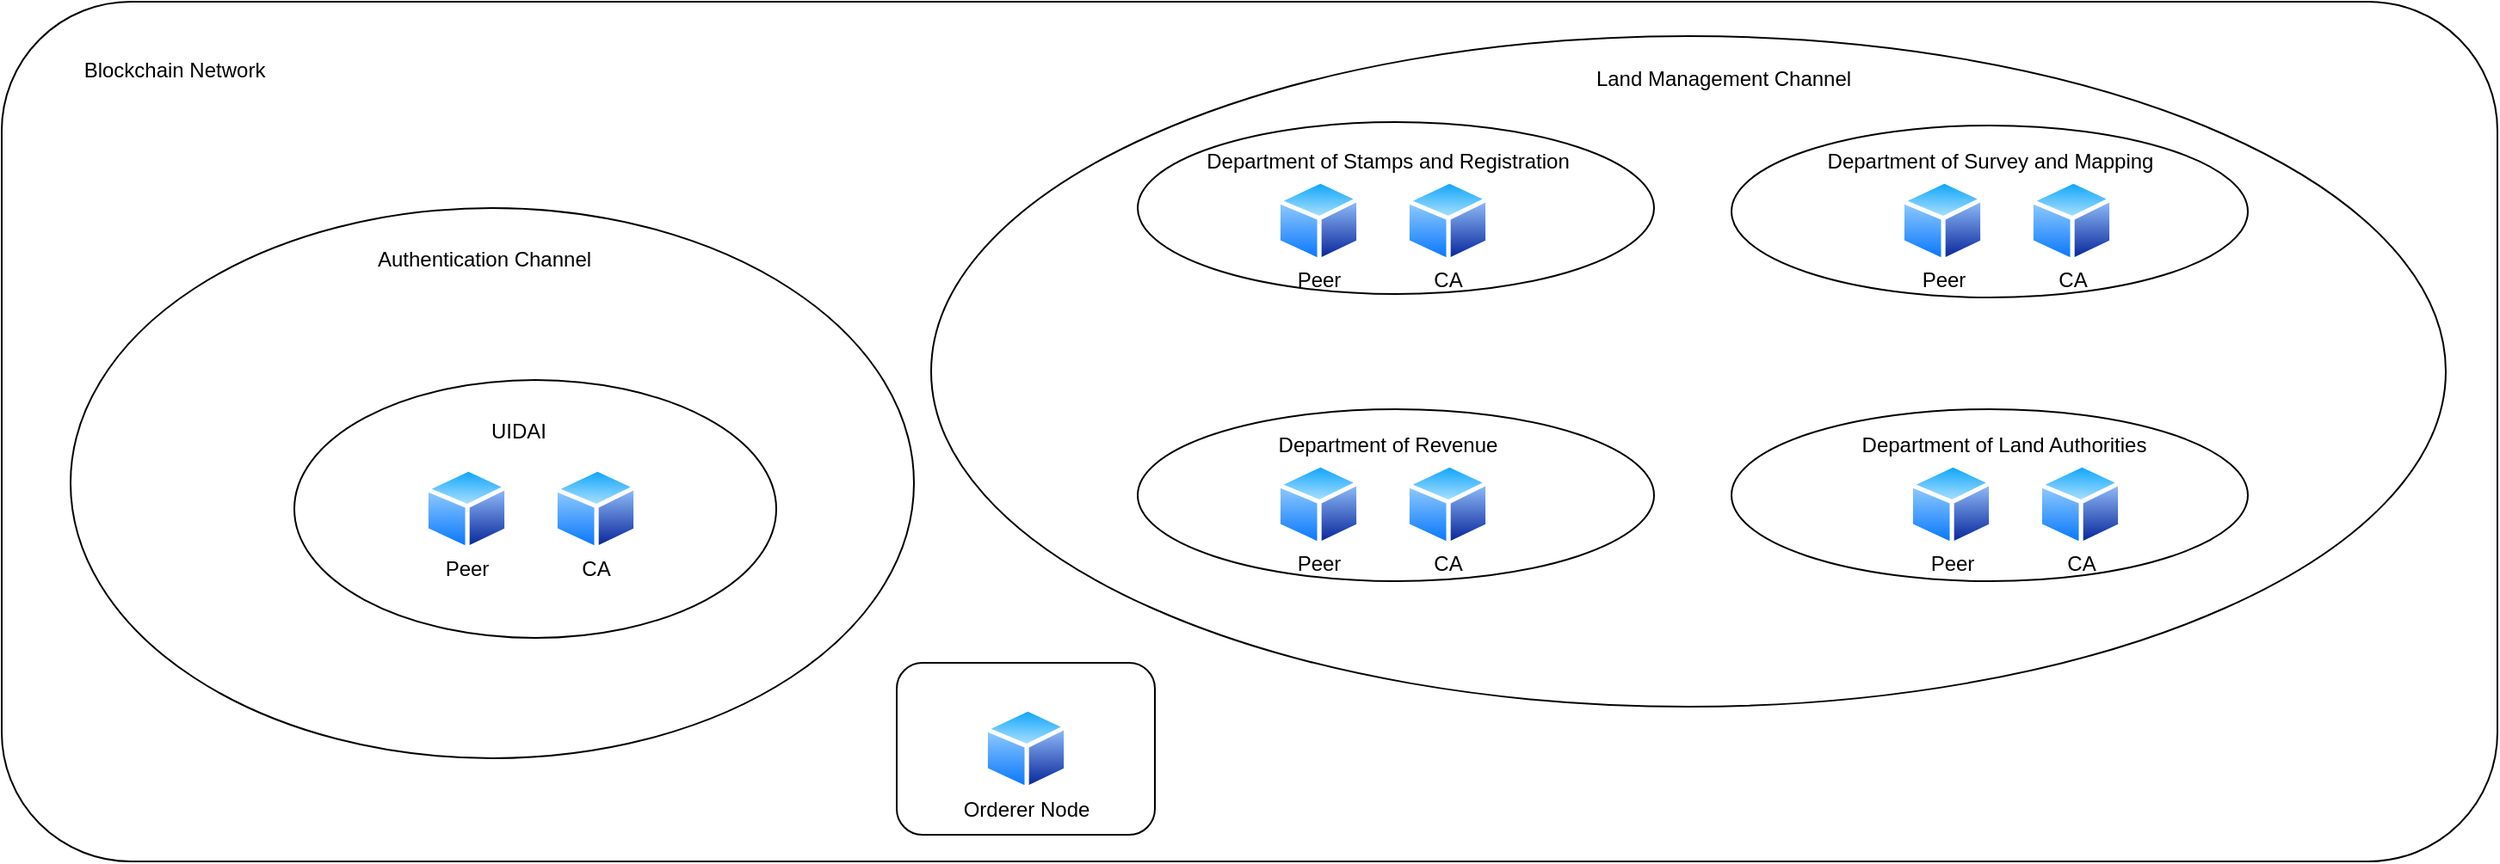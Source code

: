 <mxfile version="15.8.7" type="device"><diagram id="JXrX7koPT2EuZq4c_R1y" name="Page-1"><mxGraphModel dx="428" dy="802" grid="1" gridSize="10" guides="1" tooltips="1" connect="1" arrows="1" fold="1" page="1" pageScale="1" pageWidth="827" pageHeight="1169" math="0" shadow="0"><root><mxCell id="0"/><mxCell id="1" parent="0"/><mxCell id="CvUJp37mHaluEYq9Momf-1" value="" style="rounded=1;whiteSpace=wrap;html=1;" vertex="1" parent="1"><mxGeometry x="60" y="380" width="1450" height="500" as="geometry"/></mxCell><mxCell id="CvUJp37mHaluEYq9Momf-2" value="Blockchain Network" style="text;html=1;align=center;verticalAlign=middle;resizable=0;points=[];autosize=1;strokeColor=none;fillColor=none;" vertex="1" parent="1"><mxGeometry x="100" y="410" width="120" height="20" as="geometry"/></mxCell><mxCell id="CvUJp37mHaluEYq9Momf-3" value="" style="ellipse;whiteSpace=wrap;html=1;" vertex="1" parent="1"><mxGeometry x="100" y="500" width="490" height="320" as="geometry"/></mxCell><mxCell id="CvUJp37mHaluEYq9Momf-5" value="" style="rounded=1;whiteSpace=wrap;html=1;" vertex="1" parent="1"><mxGeometry x="580" y="764.5" width="150" height="100" as="geometry"/></mxCell><mxCell id="CvUJp37mHaluEYq9Momf-8" value="" style="aspect=fixed;perimeter=ellipsePerimeter;html=1;align=center;shadow=0;dashed=0;spacingTop=3;image;image=img/lib/active_directory/generic_node.svg;" vertex="1" parent="1"><mxGeometry x="630" y="790" width="50" height="49" as="geometry"/></mxCell><mxCell id="CvUJp37mHaluEYq9Momf-9" value="Orderer Node" style="text;html=1;align=center;verticalAlign=middle;resizable=0;points=[];autosize=1;strokeColor=none;fillColor=none;" vertex="1" parent="1"><mxGeometry x="610" y="840" width="90" height="20" as="geometry"/></mxCell><mxCell id="CvUJp37mHaluEYq9Momf-10" value="" style="ellipse;whiteSpace=wrap;html=1;" vertex="1" parent="1"><mxGeometry x="600" y="400" width="880" height="390" as="geometry"/></mxCell><mxCell id="CvUJp37mHaluEYq9Momf-12" value="Authentication Channel" style="text;html=1;align=center;verticalAlign=middle;resizable=0;points=[];autosize=1;strokeColor=none;fillColor=none;" vertex="1" parent="1"><mxGeometry x="270" y="520" width="140" height="20" as="geometry"/></mxCell><mxCell id="CvUJp37mHaluEYq9Momf-14" value="" style="ellipse;whiteSpace=wrap;html=1;" vertex="1" parent="1"><mxGeometry x="720" y="617" width="300" height="100" as="geometry"/></mxCell><mxCell id="CvUJp37mHaluEYq9Momf-15" value="" style="ellipse;whiteSpace=wrap;html=1;" vertex="1" parent="1"><mxGeometry x="720" y="450" width="300" height="100" as="geometry"/></mxCell><mxCell id="CvUJp37mHaluEYq9Momf-18" value="" style="ellipse;whiteSpace=wrap;html=1;" vertex="1" parent="1"><mxGeometry x="1065" y="617" width="300" height="100" as="geometry"/></mxCell><mxCell id="CvUJp37mHaluEYq9Momf-19" value="" style="ellipse;whiteSpace=wrap;html=1;" vertex="1" parent="1"><mxGeometry x="1065" y="452" width="300" height="100" as="geometry"/></mxCell><mxCell id="CvUJp37mHaluEYq9Momf-13" value="" style="ellipse;whiteSpace=wrap;html=1;" vertex="1" parent="1"><mxGeometry x="230" y="600" width="280" height="150" as="geometry"/></mxCell><mxCell id="CvUJp37mHaluEYq9Momf-21" value="UIDAI" style="text;html=1;align=center;verticalAlign=middle;resizable=0;points=[];autosize=1;strokeColor=none;fillColor=none;" vertex="1" parent="1"><mxGeometry x="335" y="620" width="50" height="20" as="geometry"/></mxCell><mxCell id="CvUJp37mHaluEYq9Momf-22" value="" style="aspect=fixed;perimeter=ellipsePerimeter;html=1;align=center;shadow=0;dashed=0;spacingTop=3;image;image=img/lib/active_directory/generic_node.svg;" vertex="1" parent="1"><mxGeometry x="305" y="650.5" width="50" height="49" as="geometry"/></mxCell><mxCell id="CvUJp37mHaluEYq9Momf-23" value="" style="aspect=fixed;perimeter=ellipsePerimeter;html=1;align=center;shadow=0;dashed=0;spacingTop=3;image;image=img/lib/active_directory/generic_node.svg;" vertex="1" parent="1"><mxGeometry x="380" y="650.5" width="50" height="49" as="geometry"/></mxCell><mxCell id="CvUJp37mHaluEYq9Momf-24" value="Peer" style="text;html=1;align=center;verticalAlign=middle;resizable=0;points=[];autosize=1;strokeColor=none;fillColor=none;" vertex="1" parent="1"><mxGeometry x="310" y="699.5" width="40" height="20" as="geometry"/></mxCell><mxCell id="CvUJp37mHaluEYq9Momf-25" value="CA" style="text;html=1;align=center;verticalAlign=middle;resizable=0;points=[];autosize=1;strokeColor=none;fillColor=none;" vertex="1" parent="1"><mxGeometry x="390" y="699.5" width="30" height="20" as="geometry"/></mxCell><mxCell id="CvUJp37mHaluEYq9Momf-26" value="Land Management Channel" style="text;html=1;align=center;verticalAlign=middle;resizable=0;points=[];autosize=1;strokeColor=none;fillColor=none;" vertex="1" parent="1"><mxGeometry x="980" y="415" width="160" height="20" as="geometry"/></mxCell><mxCell id="CvUJp37mHaluEYq9Momf-27" value="" style="aspect=fixed;perimeter=ellipsePerimeter;html=1;align=center;shadow=0;dashed=0;spacingTop=3;image;image=img/lib/active_directory/generic_node.svg;" vertex="1" parent="1"><mxGeometry x="800" y="483" width="50" height="49" as="geometry"/></mxCell><mxCell id="CvUJp37mHaluEYq9Momf-28" value="" style="aspect=fixed;perimeter=ellipsePerimeter;html=1;align=center;shadow=0;dashed=0;spacingTop=3;image;image=img/lib/active_directory/generic_node.svg;" vertex="1" parent="1"><mxGeometry x="875" y="483" width="50" height="49" as="geometry"/></mxCell><mxCell id="CvUJp37mHaluEYq9Momf-29" value="Peer" style="text;html=1;align=center;verticalAlign=middle;resizable=0;points=[];autosize=1;strokeColor=none;fillColor=none;" vertex="1" parent="1"><mxGeometry x="805" y="532" width="40" height="20" as="geometry"/></mxCell><mxCell id="CvUJp37mHaluEYq9Momf-30" value="CA" style="text;html=1;align=center;verticalAlign=middle;resizable=0;points=[];autosize=1;strokeColor=none;fillColor=none;" vertex="1" parent="1"><mxGeometry x="885" y="532" width="30" height="20" as="geometry"/></mxCell><mxCell id="CvUJp37mHaluEYq9Momf-31" value="" style="aspect=fixed;perimeter=ellipsePerimeter;html=1;align=center;shadow=0;dashed=0;spacingTop=3;image;image=img/lib/active_directory/generic_node.svg;" vertex="1" parent="1"><mxGeometry x="800" y="648" width="50" height="49" as="geometry"/></mxCell><mxCell id="CvUJp37mHaluEYq9Momf-32" value="" style="aspect=fixed;perimeter=ellipsePerimeter;html=1;align=center;shadow=0;dashed=0;spacingTop=3;image;image=img/lib/active_directory/generic_node.svg;" vertex="1" parent="1"><mxGeometry x="875" y="648" width="50" height="49" as="geometry"/></mxCell><mxCell id="CvUJp37mHaluEYq9Momf-33" value="Peer" style="text;html=1;align=center;verticalAlign=middle;resizable=0;points=[];autosize=1;strokeColor=none;fillColor=none;" vertex="1" parent="1"><mxGeometry x="805" y="697" width="40" height="20" as="geometry"/></mxCell><mxCell id="CvUJp37mHaluEYq9Momf-34" value="CA" style="text;html=1;align=center;verticalAlign=middle;resizable=0;points=[];autosize=1;strokeColor=none;fillColor=none;" vertex="1" parent="1"><mxGeometry x="885" y="697" width="30" height="20" as="geometry"/></mxCell><mxCell id="CvUJp37mHaluEYq9Momf-35" value="" style="aspect=fixed;perimeter=ellipsePerimeter;html=1;align=center;shadow=0;dashed=0;spacingTop=3;image;image=img/lib/active_directory/generic_node.svg;" vertex="1" parent="1"><mxGeometry x="1167.5" y="648" width="50" height="49" as="geometry"/></mxCell><mxCell id="CvUJp37mHaluEYq9Momf-36" value="" style="aspect=fixed;perimeter=ellipsePerimeter;html=1;align=center;shadow=0;dashed=0;spacingTop=3;image;image=img/lib/active_directory/generic_node.svg;" vertex="1" parent="1"><mxGeometry x="1242.5" y="648" width="50" height="49" as="geometry"/></mxCell><mxCell id="CvUJp37mHaluEYq9Momf-37" value="Peer" style="text;html=1;align=center;verticalAlign=middle;resizable=0;points=[];autosize=1;strokeColor=none;fillColor=none;" vertex="1" parent="1"><mxGeometry x="1172.5" y="697" width="40" height="20" as="geometry"/></mxCell><mxCell id="CvUJp37mHaluEYq9Momf-38" value="CA" style="text;html=1;align=center;verticalAlign=middle;resizable=0;points=[];autosize=1;strokeColor=none;fillColor=none;" vertex="1" parent="1"><mxGeometry x="1252.5" y="697" width="30" height="20" as="geometry"/></mxCell><mxCell id="CvUJp37mHaluEYq9Momf-39" value="" style="aspect=fixed;perimeter=ellipsePerimeter;html=1;align=center;shadow=0;dashed=0;spacingTop=3;image;image=img/lib/active_directory/generic_node.svg;" vertex="1" parent="1"><mxGeometry x="1162.5" y="483" width="50" height="49" as="geometry"/></mxCell><mxCell id="CvUJp37mHaluEYq9Momf-40" value="" style="aspect=fixed;perimeter=ellipsePerimeter;html=1;align=center;shadow=0;dashed=0;spacingTop=3;image;image=img/lib/active_directory/generic_node.svg;" vertex="1" parent="1"><mxGeometry x="1237.5" y="483" width="50" height="49" as="geometry"/></mxCell><mxCell id="CvUJp37mHaluEYq9Momf-41" value="Peer" style="text;html=1;align=center;verticalAlign=middle;resizable=0;points=[];autosize=1;strokeColor=none;fillColor=none;" vertex="1" parent="1"><mxGeometry x="1167.5" y="532" width="40" height="20" as="geometry"/></mxCell><mxCell id="CvUJp37mHaluEYq9Momf-42" value="CA" style="text;html=1;align=center;verticalAlign=middle;resizable=0;points=[];autosize=1;strokeColor=none;fillColor=none;" vertex="1" parent="1"><mxGeometry x="1247.5" y="532" width="30" height="20" as="geometry"/></mxCell><mxCell id="CvUJp37mHaluEYq9Momf-43" value="Department of Revenue" style="text;html=1;align=center;verticalAlign=middle;resizable=0;points=[];autosize=1;strokeColor=none;fillColor=none;" vertex="1" parent="1"><mxGeometry x="795" y="628" width="140" height="20" as="geometry"/></mxCell><mxCell id="CvUJp37mHaluEYq9Momf-44" value="Department of Survey and Mapping" style="text;html=1;align=center;verticalAlign=middle;resizable=0;points=[];autosize=1;strokeColor=none;fillColor=none;" vertex="1" parent="1"><mxGeometry x="1115" y="463" width="200" height="20" as="geometry"/></mxCell><mxCell id="CvUJp37mHaluEYq9Momf-45" value="Department of Stamps and Registration" style="text;html=1;align=center;verticalAlign=middle;resizable=0;points=[];autosize=1;strokeColor=none;fillColor=none;" vertex="1" parent="1"><mxGeometry x="750" y="463" width="230" height="20" as="geometry"/></mxCell><mxCell id="CvUJp37mHaluEYq9Momf-46" value="Department of Land Authorities" style="text;html=1;align=center;verticalAlign=middle;resizable=0;points=[];autosize=1;strokeColor=none;fillColor=none;" vertex="1" parent="1"><mxGeometry x="1132.5" y="628" width="180" height="20" as="geometry"/></mxCell></root></mxGraphModel></diagram></mxfile>